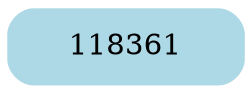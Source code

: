 digraph {
	node [color=lightblue fillcolor=lightblue fontcolor=black shape=record style="filled, rounded"]
	824634289216 [label="<l>|<v> 118361|<r>" ]
}
